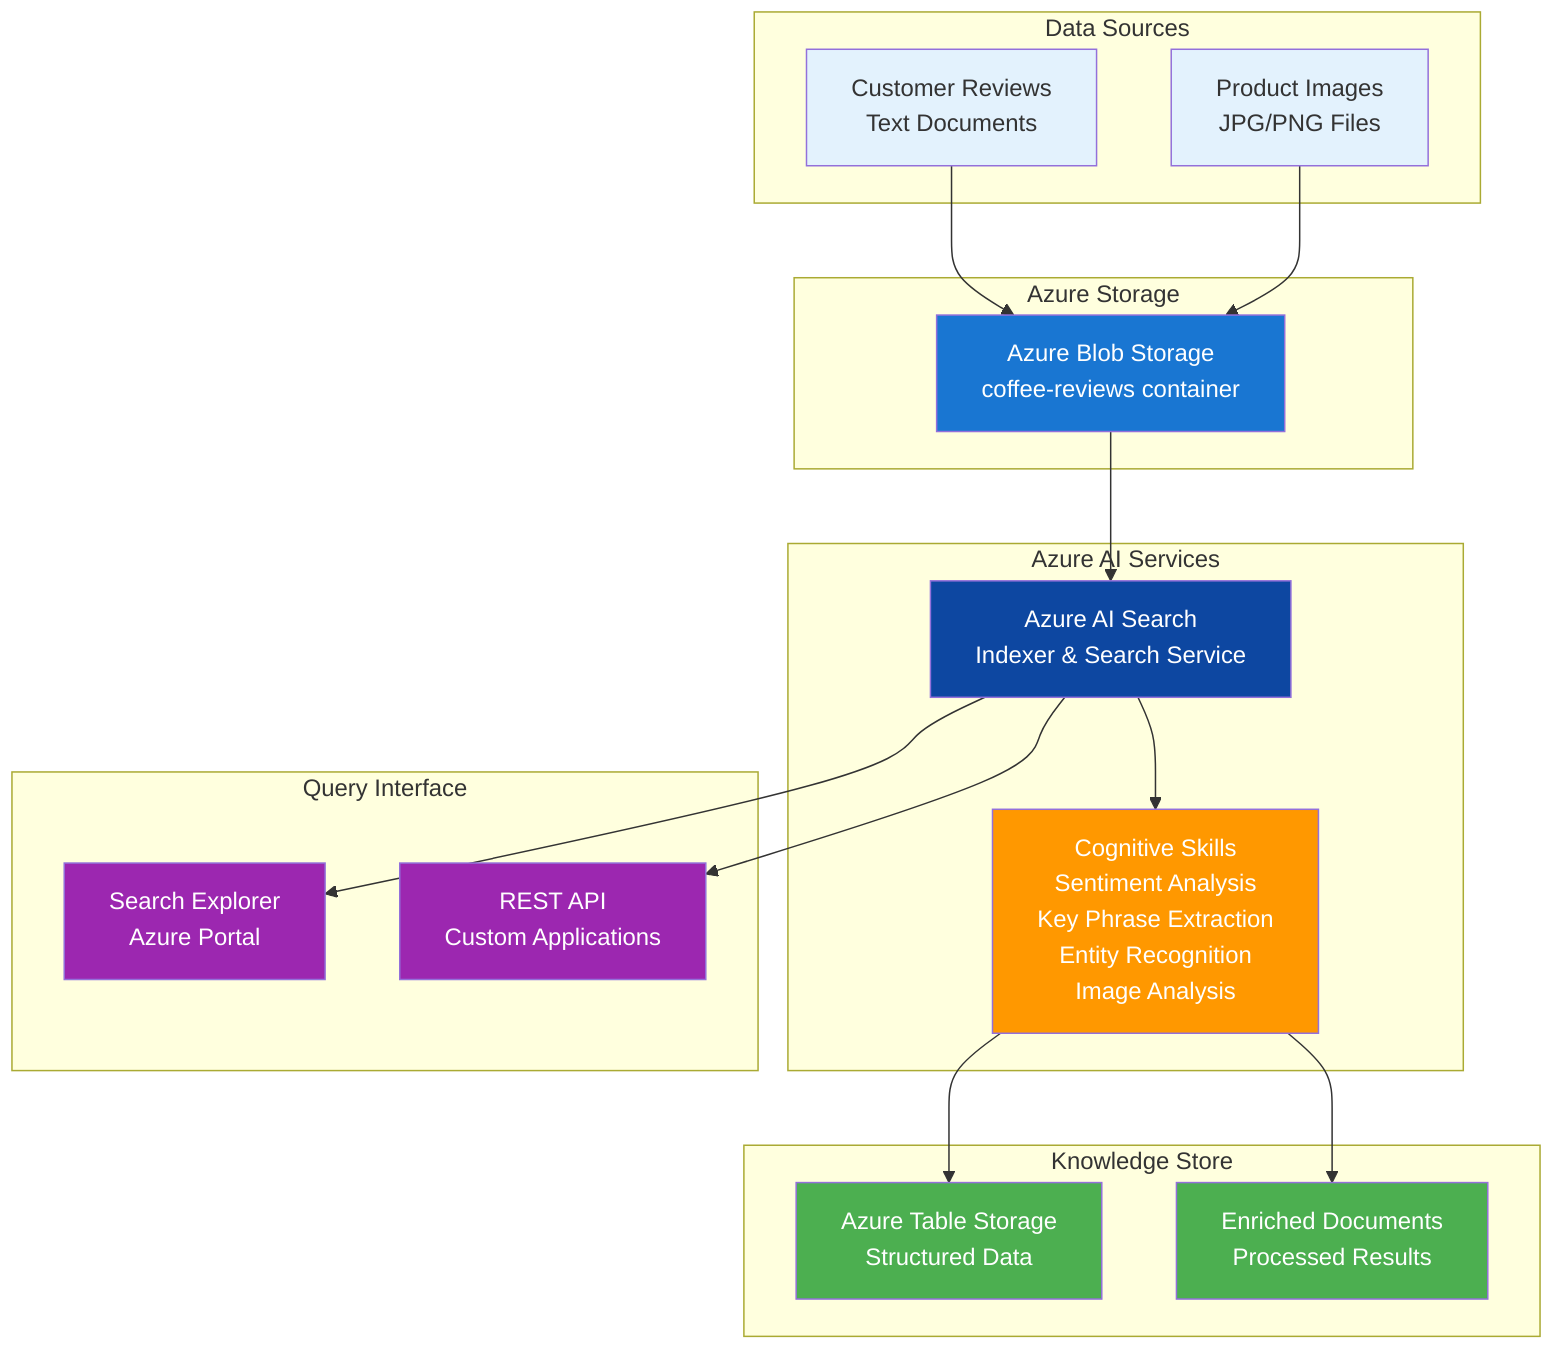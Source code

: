 graph TD
    subgraph "Data Sources"
        A[Customer Reviews<br/>Text Documents]
        B[Product Images<br/>JPG/PNG Files]
    end

    subgraph "Azure Storage"
        C[Azure Blob Storage<br/>coffee-reviews container]
    end

    subgraph "Azure AI Services"
        D[Azure AI Search<br/>Indexer & Search Service]
        E[Cognitive Skills<br/>Sentiment Analysis<br/>Key Phrase Extraction<br/>Entity Recognition<br/>Image Analysis]
    end

    subgraph "Knowledge Store"
        F[Azure Table Storage<br/>Structured Data]
        G[Enriched Documents<br/>Processed Results]
    end

    subgraph "Query Interface"
        H[Search Explorer<br/>Azure Portal]
        I[REST API<br/>Custom Applications]
    end

    A --> C
    B --> C
    C --> D
    D --> E
    E --> F
    E --> G
    D --> H
    D --> I

    style A fill:#E3F2FD
    style B fill:#E3F2FD
    style C fill:#1976D2,color:#fff
    style D fill:#0D47A1,color:#fff
    style E fill:#FF9800,color:#fff
    style F fill:#4CAF50,color:#fff
    style G fill:#4CAF50,color:#fff
    style H fill:#9C27B0,color:#fff
    style I fill:#9C27B0,color:#fff